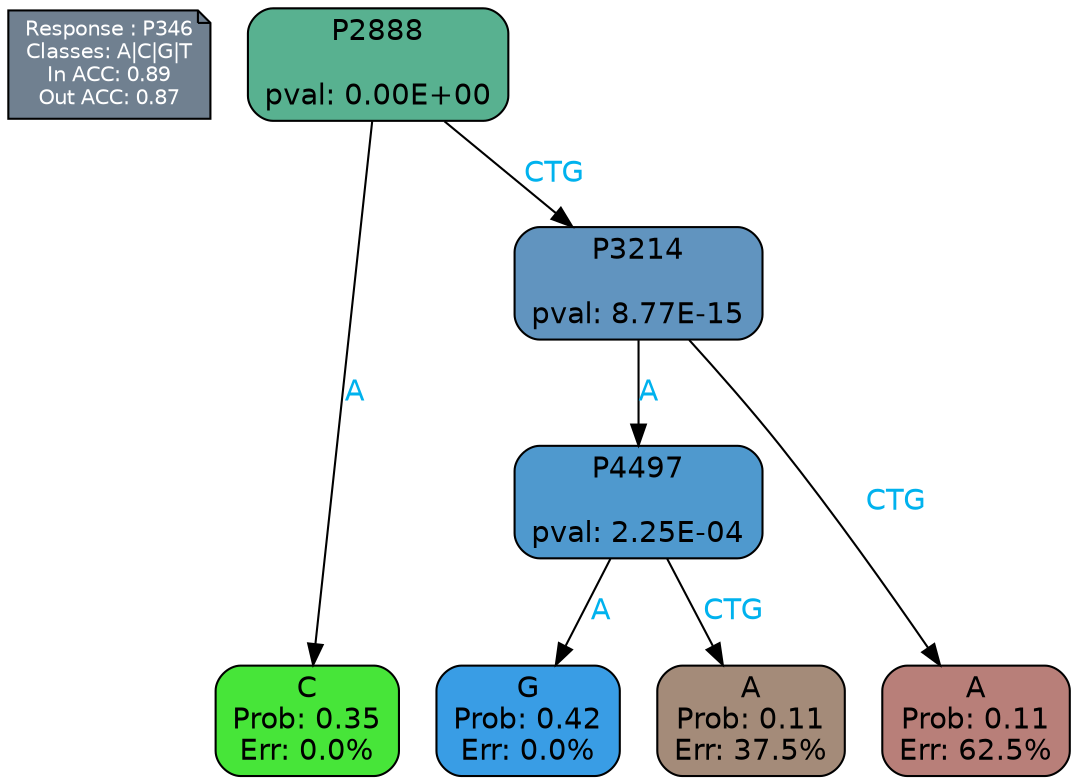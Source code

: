 digraph Tree {
node [shape=box, style="filled, rounded", color="black", fontname=helvetica] ;
graph [ranksep=equally, splines=polylines, bgcolor=transparent, dpi=600] ;
edge [fontname=helvetica] ;
LEGEND [label="Response : P346
Classes: A|C|G|T
In ACC: 0.89
Out ACC: 0.87
",shape=note,align=left,style=filled,fillcolor="slategray",fontcolor="white",fontsize=10];1 [label="P2888

pval: 0.00E+00", fillcolor="#58b190"] ;
2 [label="C
Prob: 0.35
Err: 0.0%", fillcolor="#47e539"] ;
3 [label="P3214

pval: 8.77E-15", fillcolor="#6194bf"] ;
4 [label="P4497

pval: 2.25E-04", fillcolor="#4f99ce"] ;
5 [label="G
Prob: 0.42
Err: 0.0%", fillcolor="#399de5"] ;
6 [label="A
Prob: 0.11
Err: 37.5%", fillcolor="#a48b79"] ;
7 [label="A
Prob: 0.11
Err: 62.5%", fillcolor="#b87f79"] ;
1 -> 2 [label="A",fontcolor=deepskyblue2] ;
1 -> 3 [label="CTG",fontcolor=deepskyblue2] ;
3 -> 4 [label="A",fontcolor=deepskyblue2] ;
3 -> 7 [label="CTG",fontcolor=deepskyblue2] ;
4 -> 5 [label="A",fontcolor=deepskyblue2] ;
4 -> 6 [label="CTG",fontcolor=deepskyblue2] ;
{rank = same; 2;5;6;7;}{rank = same; LEGEND;1;}}